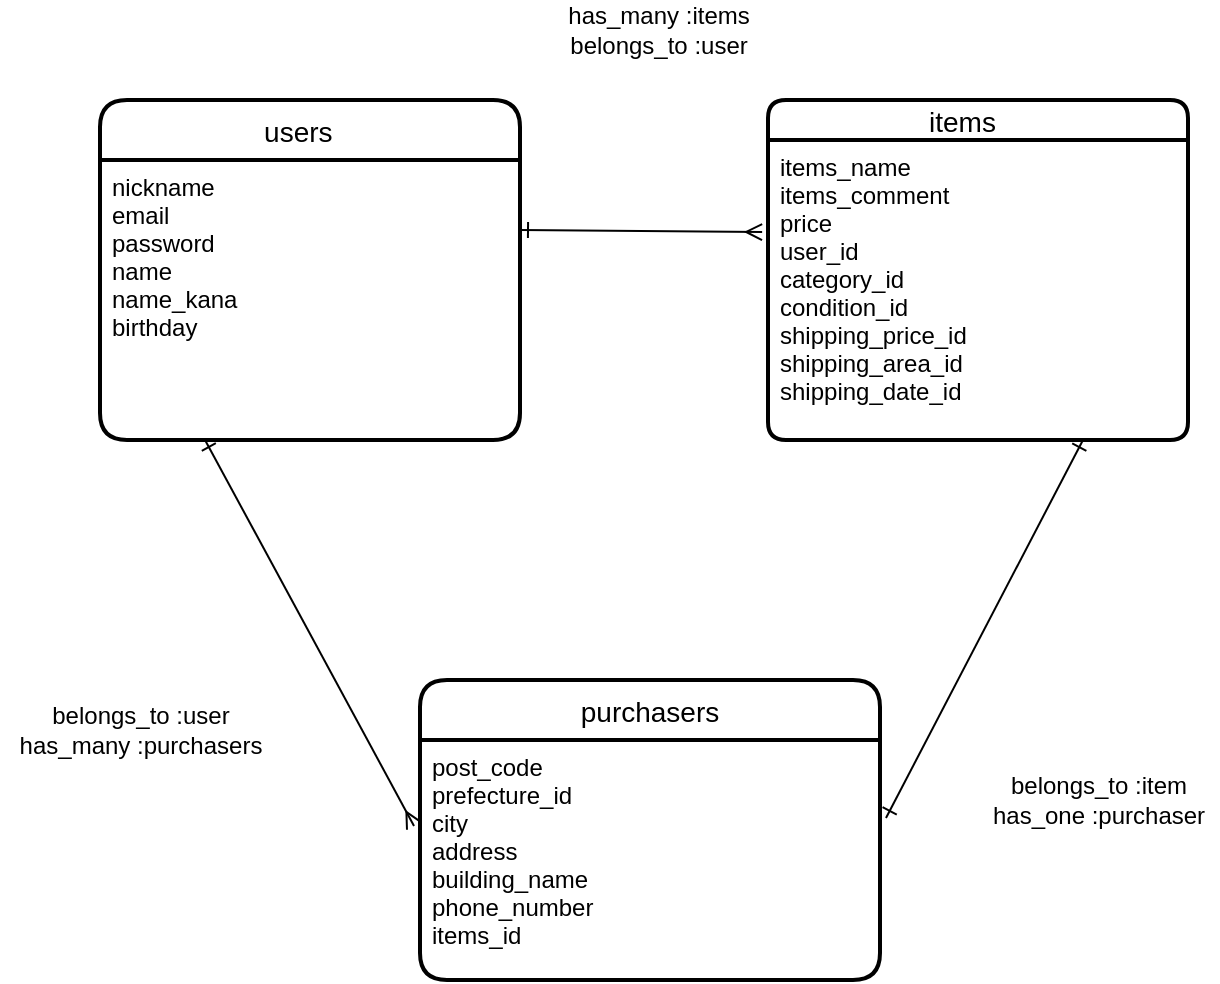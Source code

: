 <mxfile>
    <diagram id="MjSEkEevuaXtEgFqoTH0" name="ページ1">
        <mxGraphModel dx="514" dy="627" grid="1" gridSize="10" guides="1" tooltips="1" connect="1" arrows="1" fold="1" page="1" pageScale="1" pageWidth="827" pageHeight="1169" math="0" shadow="0">
            <root>
                <mxCell id="0"/>
                <mxCell id="1" parent="0"/>
                <mxCell id="2" value="users   " style="swimlane;childLayout=stackLayout;horizontal=1;startSize=30;horizontalStack=0;rounded=1;fontSize=14;fontStyle=0;strokeWidth=2;resizeParent=0;resizeLast=1;shadow=0;dashed=0;align=center;" vertex="1" parent="1">
                    <mxGeometry x="80" y="70" width="210" height="170" as="geometry"/>
                </mxCell>
                <mxCell id="3" value="nickname&#10;email&#10;password&#10;name&#10;name_kana&#10;birthday" style="align=left;strokeColor=none;fillColor=none;spacingLeft=4;fontSize=12;verticalAlign=top;resizable=0;rotatable=0;part=1;" vertex="1" parent="2">
                    <mxGeometry y="30" width="210" height="140" as="geometry"/>
                </mxCell>
                <mxCell id="5" value="items    " style="swimlane;childLayout=stackLayout;horizontal=1;startSize=20;horizontalStack=0;rounded=1;fontSize=14;fontStyle=0;strokeWidth=2;resizeParent=0;resizeLast=1;shadow=0;dashed=0;align=center;" vertex="1" parent="1">
                    <mxGeometry x="414" y="70" width="210" height="170" as="geometry"/>
                </mxCell>
                <mxCell id="6" value="items_name&#10;items_comment&#10;price&#10;user_id&#10;category_id&#10;condition_id&#10;shipping_price_id&#10;shipping_area_id&#10;shipping_date_id" style="align=left;strokeColor=none;fillColor=none;spacingLeft=4;fontSize=12;verticalAlign=top;resizable=0;rotatable=0;part=1;" vertex="1" parent="5">
                    <mxGeometry y="20" width="210" height="150" as="geometry"/>
                </mxCell>
                <mxCell id="8" value="purchasers" style="swimlane;childLayout=stackLayout;horizontal=1;startSize=30;horizontalStack=0;rounded=1;fontSize=14;fontStyle=0;strokeWidth=2;resizeParent=0;resizeLast=1;shadow=0;dashed=0;align=center;" vertex="1" parent="1">
                    <mxGeometry x="240" y="360" width="230" height="150" as="geometry"/>
                </mxCell>
                <mxCell id="9" value="post_code&#10;prefecture_id&#10;city&#10;address&#10;building_name&#10;phone_number&#10;items_id" style="align=left;strokeColor=none;fillColor=none;spacingLeft=4;fontSize=12;verticalAlign=top;resizable=0;rotatable=0;part=1;" vertex="1" parent="8">
                    <mxGeometry y="30" width="230" height="120" as="geometry"/>
                </mxCell>
                <mxCell id="14" style="edgeStyle=none;html=1;exitX=1;exitY=0.25;exitDx=0;exitDy=0;endArrow=ERmany;endFill=0;startArrow=ERone;startFill=0;entryX=-0.014;entryY=0.307;entryDx=0;entryDy=0;entryPerimeter=0;" edge="1" parent="1" source="3" target="6">
                    <mxGeometry relative="1" as="geometry">
                        <mxPoint x="410" y="155" as="targetPoint"/>
                    </mxGeometry>
                </mxCell>
                <mxCell id="15" style="edgeStyle=none;html=1;exitX=0.25;exitY=1;exitDx=0;exitDy=0;entryX=-0.013;entryY=0.358;entryDx=0;entryDy=0;entryPerimeter=0;startArrow=ERone;startFill=0;endArrow=ERmany;endFill=0;" edge="1" parent="1" source="3" target="9">
                    <mxGeometry relative="1" as="geometry"/>
                </mxCell>
                <mxCell id="16" style="html=1;exitX=0.75;exitY=1;exitDx=0;exitDy=0;entryX=1.013;entryY=0.325;entryDx=0;entryDy=0;entryPerimeter=0;startArrow=ERone;startFill=0;endArrow=ERone;endFill=0;" edge="1" parent="1" source="6" target="9">
                    <mxGeometry relative="1" as="geometry">
                        <mxPoint x="480" y="430" as="targetPoint"/>
                        <Array as="points"/>
                    </mxGeometry>
                </mxCell>
                <mxCell id="18" value="has_many :items&lt;br&gt;belongs_to :user" style="text;html=1;resizable=0;autosize=1;align=center;verticalAlign=middle;points=[];fillColor=none;strokeColor=none;rounded=0;" vertex="1" parent="1">
                    <mxGeometry x="304" y="20" width="110" height="30" as="geometry"/>
                </mxCell>
                <mxCell id="20" value="belongs_to :item&lt;br&gt;has_one :purchaser" style="text;html=1;align=center;verticalAlign=middle;resizable=0;points=[];autosize=1;strokeColor=none;fillColor=none;" vertex="1" parent="1">
                    <mxGeometry x="519" y="405" width="120" height="30" as="geometry"/>
                </mxCell>
                <mxCell id="21" value="belongs_to :user&lt;br&gt;has_many :purchasers" style="text;html=1;resizable=0;autosize=1;align=center;verticalAlign=middle;points=[];fillColor=none;strokeColor=none;rounded=0;" vertex="1" parent="1">
                    <mxGeometry x="30" y="370" width="140" height="30" as="geometry"/>
                </mxCell>
            </root>
        </mxGraphModel>
    </diagram>
</mxfile>